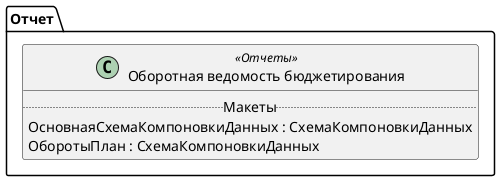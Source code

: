﻿@startuml ОборотнаяВедомостьБюджетирования
'!include templates.wsd
'..\include templates.wsd
class Отчет.ОборотнаяВедомостьБюджетирования as "Оборотная ведомость бюджетирования" <<Отчеты>>
{
..Макеты..
ОсновнаяСхемаКомпоновкиДанных : СхемаКомпоновкиДанных
ОборотыПлан : СхемаКомпоновкиДанных
}
@enduml
